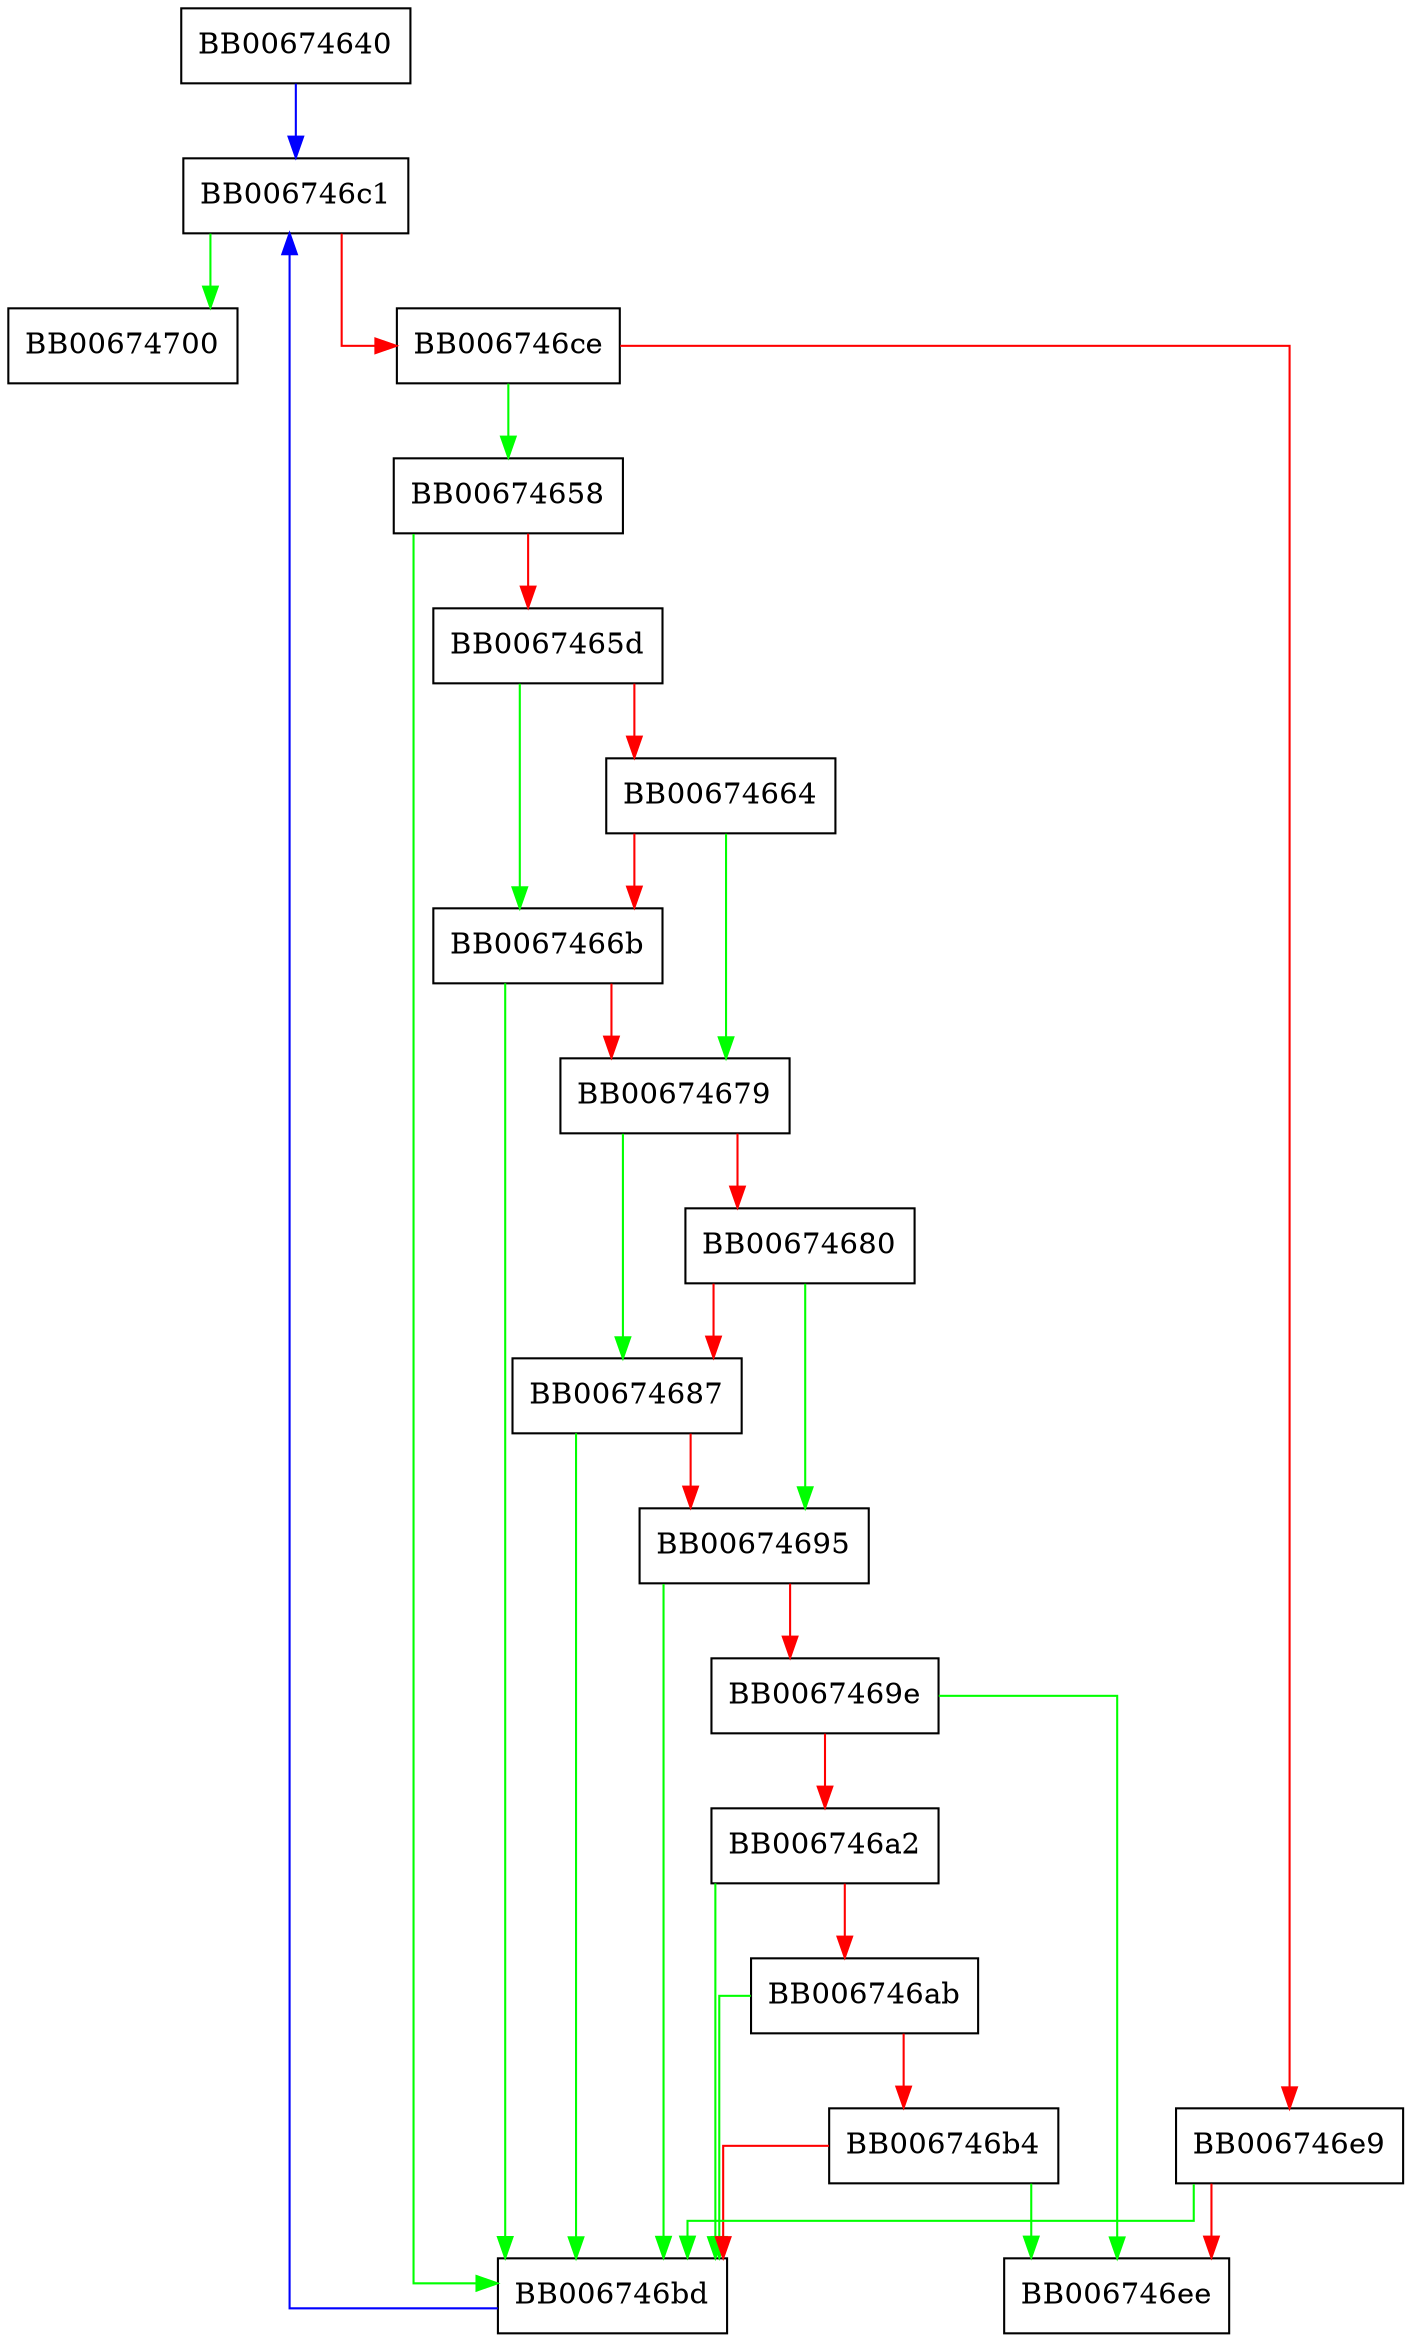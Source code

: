 digraph X509_find_by_subject {
  node [shape="box"];
  graph [splines=ortho];
  BB00674640 -> BB006746c1 [color="blue"];
  BB00674658 -> BB006746bd [color="green"];
  BB00674658 -> BB0067465d [color="red"];
  BB0067465d -> BB0067466b [color="green"];
  BB0067465d -> BB00674664 [color="red"];
  BB00674664 -> BB00674679 [color="green"];
  BB00674664 -> BB0067466b [color="red"];
  BB0067466b -> BB006746bd [color="green"];
  BB0067466b -> BB00674679 [color="red"];
  BB00674679 -> BB00674687 [color="green"];
  BB00674679 -> BB00674680 [color="red"];
  BB00674680 -> BB00674695 [color="green"];
  BB00674680 -> BB00674687 [color="red"];
  BB00674687 -> BB006746bd [color="green"];
  BB00674687 -> BB00674695 [color="red"];
  BB00674695 -> BB006746bd [color="green"];
  BB00674695 -> BB0067469e [color="red"];
  BB0067469e -> BB006746ee [color="green"];
  BB0067469e -> BB006746a2 [color="red"];
  BB006746a2 -> BB006746bd [color="green"];
  BB006746a2 -> BB006746ab [color="red"];
  BB006746ab -> BB006746bd [color="green"];
  BB006746ab -> BB006746b4 [color="red"];
  BB006746b4 -> BB006746ee [color="green"];
  BB006746b4 -> BB006746bd [color="red"];
  BB006746bd -> BB006746c1 [color="blue"];
  BB006746c1 -> BB00674700 [color="green"];
  BB006746c1 -> BB006746ce [color="red"];
  BB006746ce -> BB00674658 [color="green"];
  BB006746ce -> BB006746e9 [color="red"];
  BB006746e9 -> BB006746bd [color="green"];
  BB006746e9 -> BB006746ee [color="red"];
}